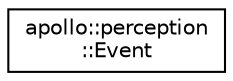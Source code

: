 digraph "Graphical Class Hierarchy"
{
  edge [fontname="Helvetica",fontsize="10",labelfontname="Helvetica",labelfontsize="10"];
  node [fontname="Helvetica",fontsize="10",shape=record];
  rankdir="LR";
  Node1 [label="apollo::perception\l::Event",height=0.2,width=0.4,color="black", fillcolor="white", style="filled",URL="$structapollo_1_1perception_1_1Event.html"];
}

